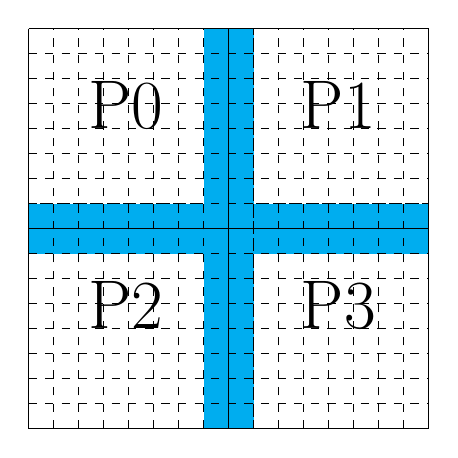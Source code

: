 \begin{tikzpicture}[y=-1cm]

% objects at depth 60:
\path[draw=black,fill=cyan,dashed] (1.27,3.493) rectangle (6.35,4.128);
\path[draw=black,fill=cyan,dashed] (3.493,6.35) rectangle (4.128,1.27);

% objects at depth 50:
\draw[dashed,black] (1.27,4.128) -- (6.35,4.128);
\draw[dashed,black] (1.27,4.445) -- (6.35,4.445);
\draw[dashed,black] (1.27,4.763) -- (6.35,4.763);
\draw[dashed,black] (1.27,5.08) -- (6.35,5.08);
\draw[dashed,black] (1.27,5.397) -- (6.35,5.397);
\draw[dashed,black] (1.27,5.715) -- (6.35,5.715);
\draw[dashed,black] (1.27,6.032) -- (6.35,6.032);
\draw[dashed,black] (1.27,3.493) -- (6.35,3.493);
\draw[dashed,black] (1.27,3.175) -- (6.35,3.175);
\draw[dashed,black] (1.27,2.857) -- (6.35,2.857);
\draw[dashed,black] (1.27,1.905) -- (6.35,1.905);
\draw[dashed,black] (1.27,1.587) -- (6.35,1.587);
\draw[dashed,black] (1.587,6.35) -- (1.587,1.27);
\draw[dashed,black] (2.54,6.35) -- (2.54,1.27);
\draw[dashed,black] (2.857,6.35) -- (2.857,1.27);
\draw[dashed,black] (3.175,6.35) -- (3.175,1.27);
\draw[dashed,black] (3.493,6.35) -- (3.493,1.27);
\draw[dashed,black] (4.128,6.35) -- (4.128,1.27);
\draw[dashed,black] (4.445,6.35) -- (4.445,1.27);
\draw[dashed,black] (4.763,6.35) -- (4.763,1.27);
\draw[dashed,black] (5.08,6.35) -- (5.08,1.27);
\draw[dashed,black] (5.397,6.35) -- (5.397,1.27);
\draw[dashed,black] (5.715,6.35) -- (5.715,1.27);
\draw[dashed,black] (6.032,6.35) -- (6.032,1.27);
\draw[semithick,black] (6.35,1.27) -- (6.35,6.35);
\draw[semithick,black] (1.27,1.27) -- (6.35,1.27);
\draw[semithick,black] (1.27,1.27) -- (1.27,6.35);
\draw[semithick,black] (1.27,6.35) -- (6.35,6.35);
\draw[semithick,black] (3.81,1.27) -- (3.81,6.35);
\draw[semithick,black] (1.27,3.81) -- (6.35,3.81);
\draw[dashed,black] (1.27,2.54) -- (6.35,2.54);
\draw[dashed,black] (1.905,6.35) -- (1.905,1.27);
\draw[dashed,black] (1.27,2.223) -- (6.35,2.223);
\draw[dashed,black] (2.223,6.35) -- (2.223,1.27);
\path (1.905,2.54) node[text=black,anchor=base west] {\Huge{}P0};
\path (4.604,2.54) node[text=black,anchor=base west] {\Huge{}P1};
\path (1.905,5.08) node[text=black,anchor=base west] {\Huge{}P2};
\path (4.604,5.08) node[text=black,anchor=base west] {\Huge{}P3};

\end{tikzpicture}%
